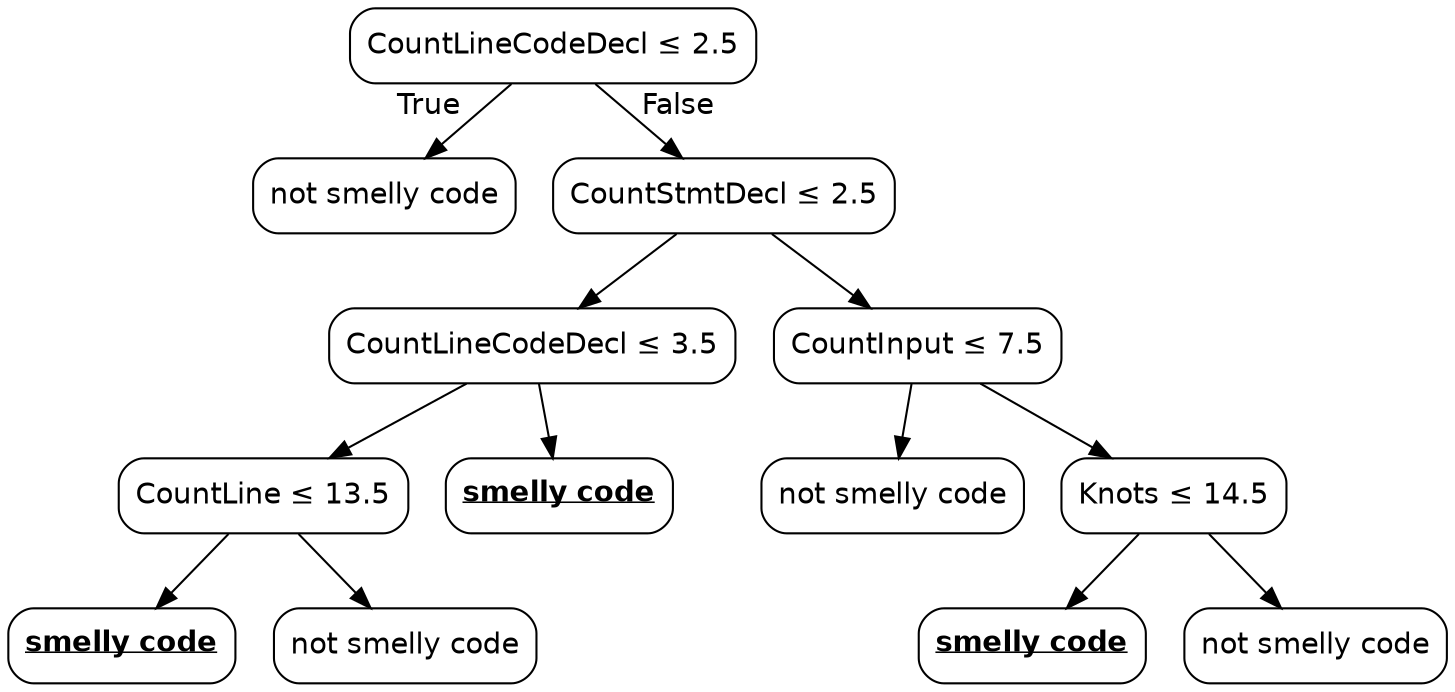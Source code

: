 digraph Tree {
node [color="black", fontname=helvetica, shape=box, style="rounded"];
edge [fontname=helvetica];
0 [label=<CountLineCodeDecl &le; 2.5>];
1 [label=<not smelly code>];
0 -> 1  [headlabel="True", labelangle=45, labeldistance="2.5"];
2 [label=<CountStmtDecl &le; 2.5>];
0 -> 2  [headlabel="False", labelangle="-45", labeldistance="2.5"];
3 [label=<CountLineCodeDecl &le; 3.5>];
2 -> 3;
7 [label=<CountLine &le; 13.5>];
3 -> 7;
9 [label=<<u><b>smelly code</b></u>>];
7 -> 9;
10 [label=<not smelly code>];
7 -> 10;
8 [label=<<u><b>smelly code</b></u>>];
3 -> 8;
4 [label=<CountInput &le; 7.5>];
2 -> 4;
5 [label=<not smelly code>];
4 -> 5;
6 [label=<Knots &le; 14.5>];
4 -> 6;
11 [label=<<u><b>smelly code</b></u>>];
6 -> 11;
12 [label=<not smelly code>];
6 -> 12;
}
